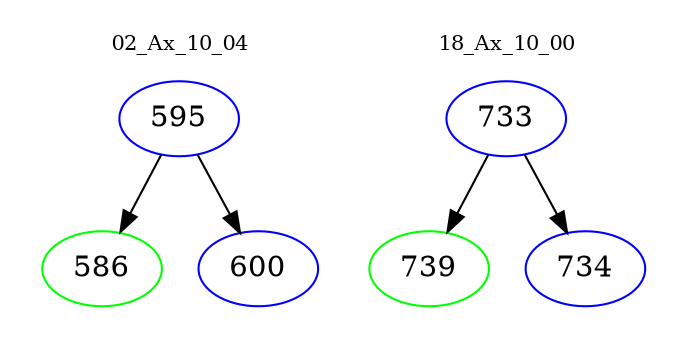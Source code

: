 digraph{
subgraph cluster_0 {
color = white
label = "02_Ax_10_04";
fontsize=10;
T0_595 [label="595", color="blue"]
T0_595 -> T0_586 [color="black"]
T0_586 [label="586", color="green"]
T0_595 -> T0_600 [color="black"]
T0_600 [label="600", color="blue"]
}
subgraph cluster_1 {
color = white
label = "18_Ax_10_00";
fontsize=10;
T1_733 [label="733", color="blue"]
T1_733 -> T1_739 [color="black"]
T1_739 [label="739", color="green"]
T1_733 -> T1_734 [color="black"]
T1_734 [label="734", color="blue"]
}
}
